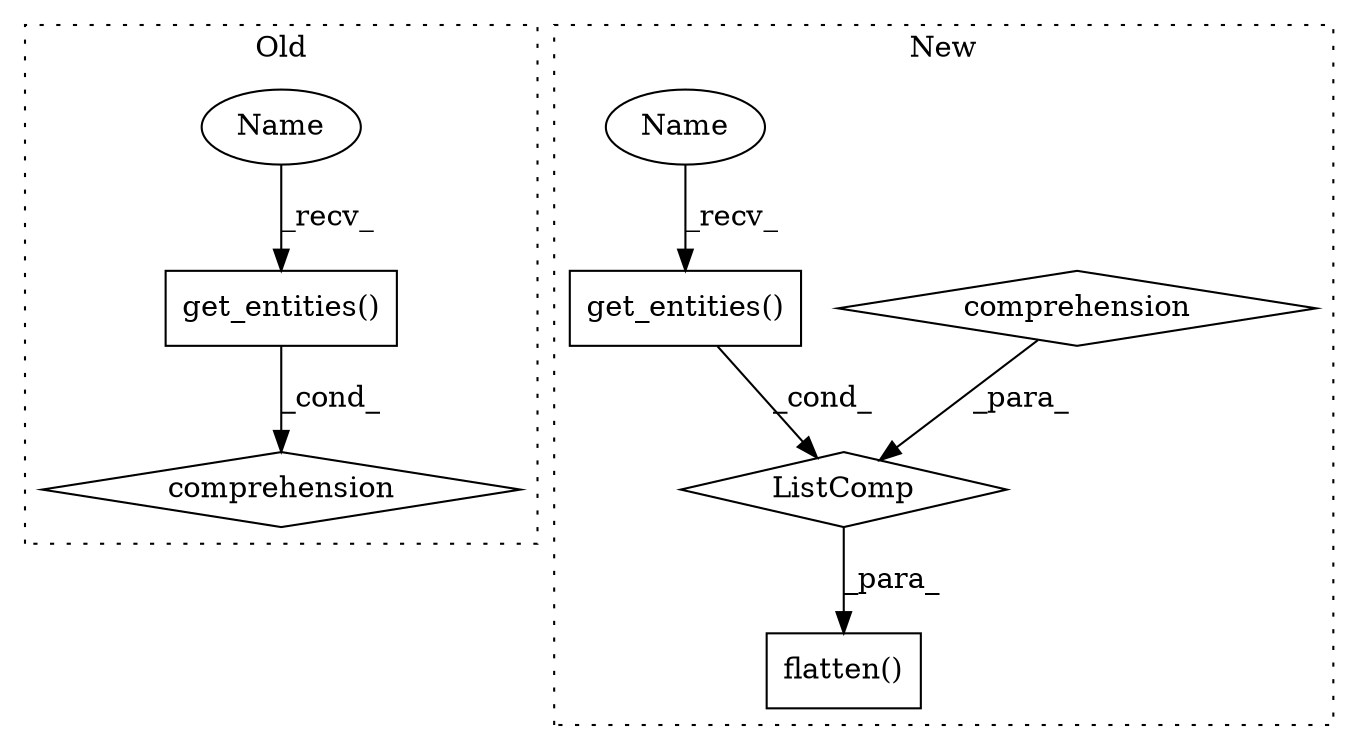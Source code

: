 digraph G {
subgraph cluster0 {
1 [label="get_entities()" a="75" s="2736" l="18" shape="box"];
6 [label="comprehension" a="45" s="2725" l="3" shape="diamond"];
7 [label="Name" a="87" s="2736" l="3" shape="ellipse"];
label = "Old";
style="dotted";
}
subgraph cluster1 {
2 [label="get_entities()" a="75" s="2763" l="16" shape="box"];
3 [label="flatten()" a="75" s="2747,2794" l="15,1" shape="box"];
4 [label="ListComp" a="106" s="2762" l="32" shape="diamond"];
5 [label="comprehension" a="45" s="2780" l="3" shape="diamond"];
8 [label="Name" a="87" s="2763" l="1" shape="ellipse"];
label = "New";
style="dotted";
}
1 -> 6 [label="_cond_"];
2 -> 4 [label="_cond_"];
4 -> 3 [label="_para_"];
5 -> 4 [label="_para_"];
7 -> 1 [label="_recv_"];
8 -> 2 [label="_recv_"];
}